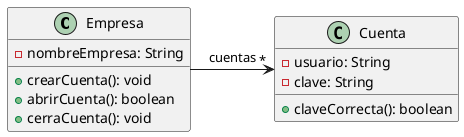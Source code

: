 @startuml
'https://plantuml.com/class-diagram

class Empresa {
    - nombreEmpresa: String
    + crearCuenta(): void
    + abrirCuenta(): boolean
    + cerraCuenta(): void
}
class Cuenta{
    - usuario: String
    - clave: String
    + claveCorrecta(): boolean
}
Empresa -> "*" Cuenta: cuentas
@enduml